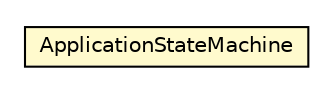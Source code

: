 #!/usr/local/bin/dot
#
# Class diagram 
# Generated by UMLGraph version 5.1 (http://www.umlgraph.org/)
#

digraph G {
	edge [fontname="Helvetica",fontsize=10,labelfontname="Helvetica",labelfontsize=10];
	node [fontname="Helvetica",fontsize=10,shape=plaintext];
	nodesep=0.25;
	ranksep=0.5;
	// com.connectlife.coreserver.ApplicationStateMachine
	c668 [label=<<table title="com.connectlife.coreserver.ApplicationStateMachine" border="0" cellborder="1" cellspacing="0" cellpadding="2" port="p" bgcolor="lemonChiffon" href="./ApplicationStateMachine.html">
		<tr><td><table border="0" cellspacing="0" cellpadding="1">
<tr><td align="center" balign="center"> ApplicationStateMachine </td></tr>
		</table></td></tr>
		</table>>, fontname="Helvetica", fontcolor="black", fontsize=10.0];
}

